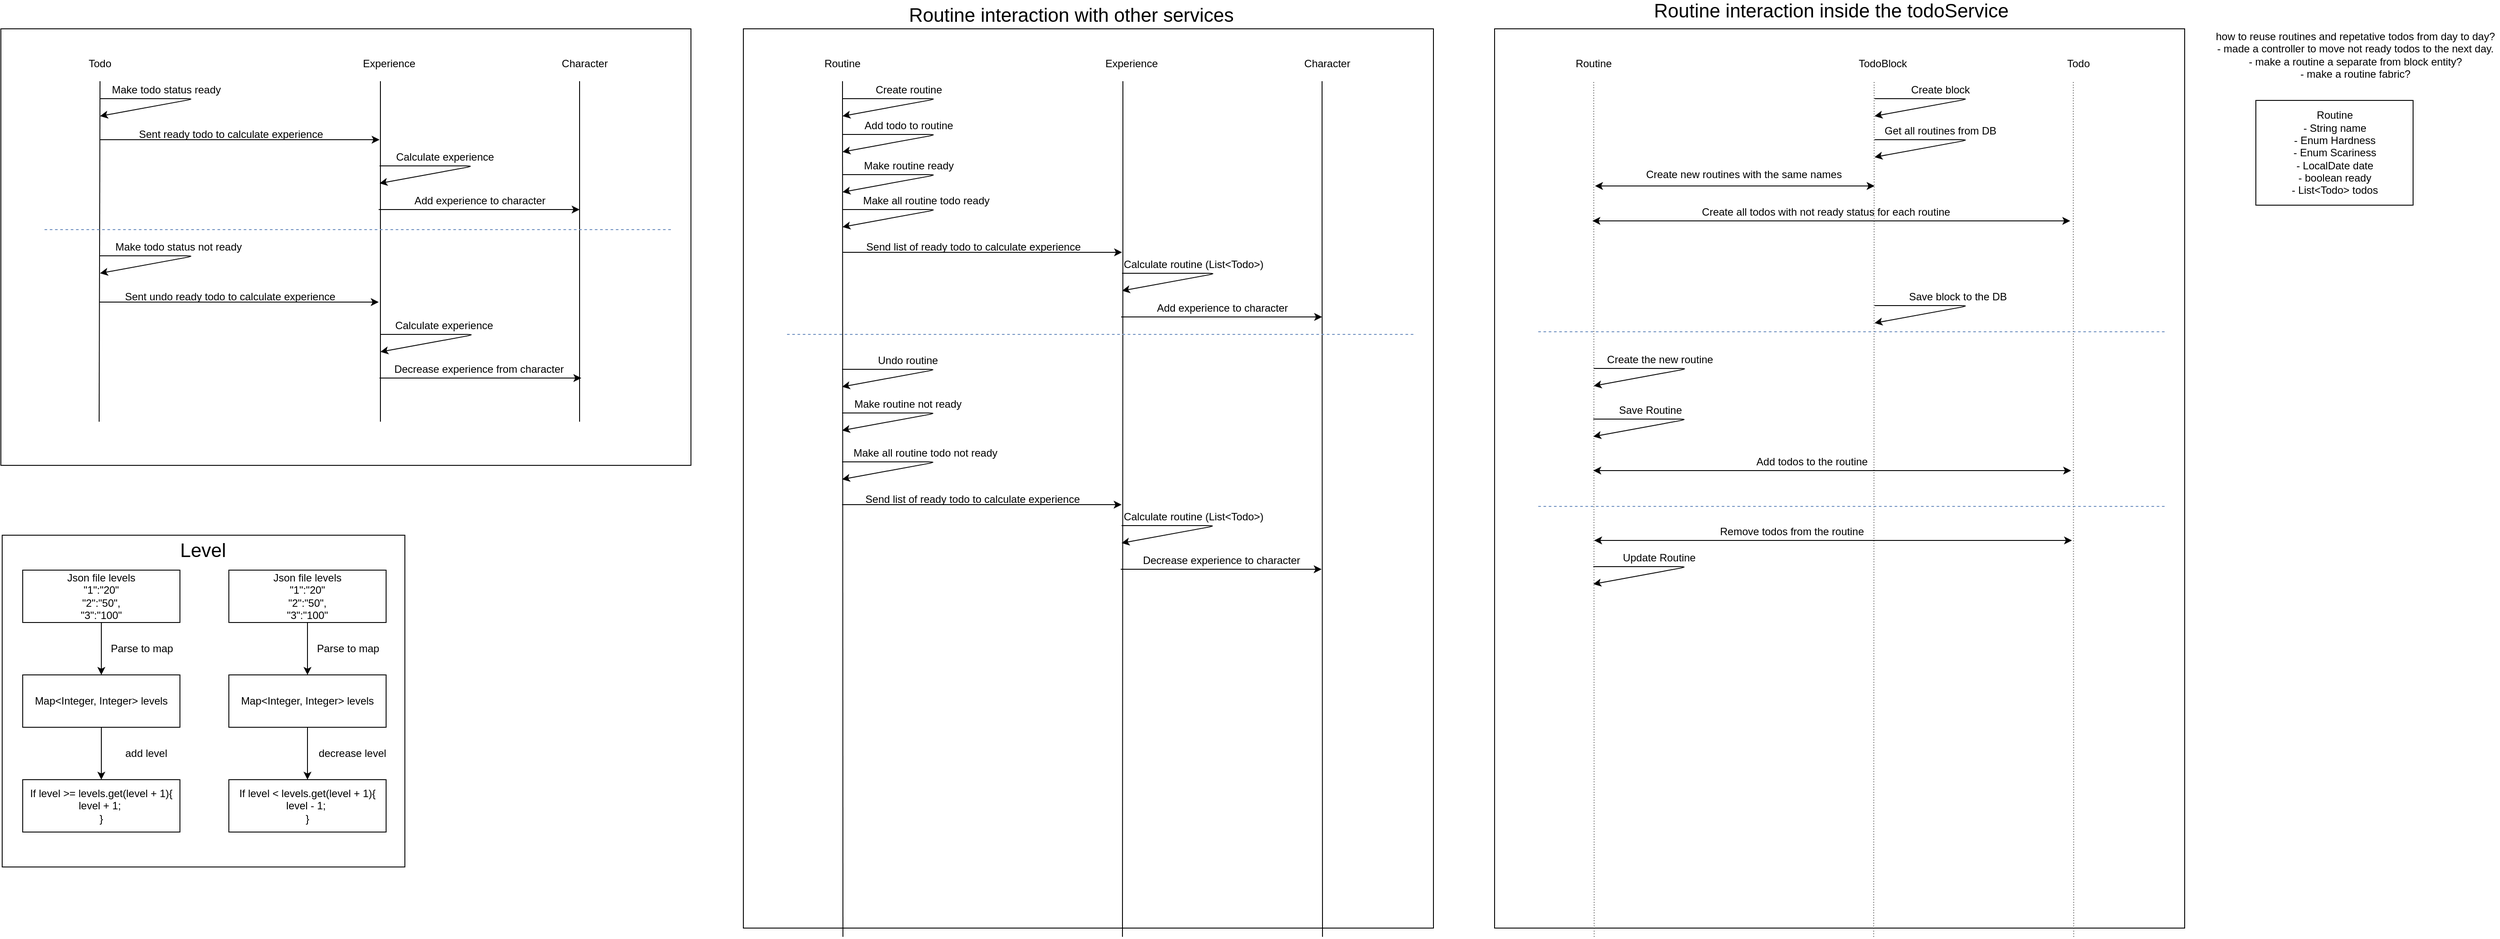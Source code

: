 <mxfile version="12.9.5" type="github">
  <diagram id="72BcZR0rlZjfZ5FAyjgI" name="Page-1">
    <mxGraphModel dx="1939" dy="609" grid="1" gridSize="10" guides="1" tooltips="1" connect="1" arrows="1" fold="1" page="1" pageScale="1" pageWidth="850" pageHeight="1100" math="0" shadow="0">
      <root>
        <mxCell id="0" />
        <mxCell id="1" parent="0" />
        <mxCell id="xvMoqlMjp2rzaihJ2d3--21" value="" style="rounded=0;whiteSpace=wrap;html=1;" parent="1" vertex="1">
          <mxGeometry x="-818.5" y="620" width="461" height="380" as="geometry" />
        </mxCell>
        <mxCell id="khnz0ugkUXOLGg5roT6c-28" value="" style="rounded=0;whiteSpace=wrap;html=1;" parent="1" vertex="1">
          <mxGeometry x="-820" y="40" width="790" height="500" as="geometry" />
        </mxCell>
        <mxCell id="khnz0ugkUXOLGg5roT6c-2" value="" style="endArrow=none;html=1;" parent="1" edge="1">
          <mxGeometry width="50" height="50" relative="1" as="geometry">
            <mxPoint x="-707.5" y="490" as="sourcePoint" />
            <mxPoint x="-706.5" y="100" as="targetPoint" />
          </mxGeometry>
        </mxCell>
        <mxCell id="khnz0ugkUXOLGg5roT6c-3" value="" style="endArrow=none;html=1;" parent="1" edge="1">
          <mxGeometry width="50" height="50" relative="1" as="geometry">
            <mxPoint x="-385.5" y="490" as="sourcePoint" />
            <mxPoint x="-385.5" y="100" as="targetPoint" />
            <Array as="points">
              <mxPoint x="-385.5" y="247" />
            </Array>
          </mxGeometry>
        </mxCell>
        <mxCell id="khnz0ugkUXOLGg5roT6c-4" value="Todo" style="text;html=1;align=center;verticalAlign=middle;resizable=0;points=[];autosize=1;" parent="1" vertex="1">
          <mxGeometry x="-727.5" y="70" width="40" height="20" as="geometry" />
        </mxCell>
        <mxCell id="khnz0ugkUXOLGg5roT6c-5" value="Experience" style="text;html=1;align=center;verticalAlign=middle;resizable=0;points=[];autosize=1;" parent="1" vertex="1">
          <mxGeometry x="-416.5" y="70" width="80" height="20" as="geometry" />
        </mxCell>
        <mxCell id="khnz0ugkUXOLGg5roT6c-6" value="" style="endArrow=classic;html=1;" parent="1" edge="1">
          <mxGeometry width="50" height="50" relative="1" as="geometry">
            <mxPoint x="-706.5" y="167" as="sourcePoint" />
            <mxPoint x="-386.5" y="167" as="targetPoint" />
          </mxGeometry>
        </mxCell>
        <mxCell id="khnz0ugkUXOLGg5roT6c-7" value="Sent ready todo to calculate experience" style="text;html=1;align=center;verticalAlign=middle;resizable=0;points=[];autosize=1;" parent="1" vertex="1">
          <mxGeometry x="-672.5" y="151" width="230" height="20" as="geometry" />
        </mxCell>
        <mxCell id="khnz0ugkUXOLGg5roT6c-8" value="" style="endArrow=classic;html=1;" parent="1" edge="1">
          <mxGeometry width="50" height="50" relative="1" as="geometry">
            <mxPoint x="-386.5" y="197" as="sourcePoint" />
            <mxPoint x="-386.5" y="217" as="targetPoint" />
            <Array as="points">
              <mxPoint x="-277.5" y="197" />
            </Array>
          </mxGeometry>
        </mxCell>
        <mxCell id="khnz0ugkUXOLGg5roT6c-9" value="" style="endArrow=none;html=1;" parent="1" edge="1">
          <mxGeometry width="50" height="50" relative="1" as="geometry">
            <mxPoint x="-157.5" y="490" as="sourcePoint" />
            <mxPoint x="-157.5" y="100" as="targetPoint" />
            <Array as="points">
              <mxPoint x="-157.5" y="247" />
            </Array>
          </mxGeometry>
        </mxCell>
        <mxCell id="khnz0ugkUXOLGg5roT6c-10" value="Character" style="text;html=1;align=center;verticalAlign=middle;resizable=0;points=[];autosize=1;" parent="1" vertex="1">
          <mxGeometry x="-187.5" y="70" width="70" height="20" as="geometry" />
        </mxCell>
        <mxCell id="khnz0ugkUXOLGg5roT6c-11" value="Calculate experience" style="text;html=1;align=center;verticalAlign=middle;resizable=0;points=[];autosize=1;" parent="1" vertex="1">
          <mxGeometry x="-377.5" y="177" width="130" height="20" as="geometry" />
        </mxCell>
        <mxCell id="khnz0ugkUXOLGg5roT6c-12" value="" style="endArrow=classic;html=1;" parent="1" edge="1">
          <mxGeometry width="50" height="50" relative="1" as="geometry">
            <mxPoint x="-387.5" y="247" as="sourcePoint" />
            <mxPoint x="-157.5" y="247" as="targetPoint" />
          </mxGeometry>
        </mxCell>
        <mxCell id="khnz0ugkUXOLGg5roT6c-13" value="Add experience to character" style="text;html=1;align=center;verticalAlign=middle;resizable=0;points=[];autosize=1;" parent="1" vertex="1">
          <mxGeometry x="-357.5" y="227" width="170" height="20" as="geometry" />
        </mxCell>
        <mxCell id="khnz0ugkUXOLGg5roT6c-14" value="" style="endArrow=classic;html=1;" parent="1" edge="1">
          <mxGeometry width="50" height="50" relative="1" as="geometry">
            <mxPoint x="-707.5" y="353" as="sourcePoint" />
            <mxPoint x="-387.5" y="353" as="targetPoint" />
          </mxGeometry>
        </mxCell>
        <mxCell id="khnz0ugkUXOLGg5roT6c-15" value="Sent undo ready todo to calculate experience" style="text;html=1;align=center;verticalAlign=middle;resizable=0;points=[];autosize=1;" parent="1" vertex="1">
          <mxGeometry x="-688.5" y="337" width="260" height="20" as="geometry" />
        </mxCell>
        <mxCell id="khnz0ugkUXOLGg5roT6c-16" value="" style="endArrow=classic;html=1;" parent="1" edge="1">
          <mxGeometry width="50" height="50" relative="1" as="geometry">
            <mxPoint x="-385.5" y="390" as="sourcePoint" />
            <mxPoint x="-385.5" y="410" as="targetPoint" />
            <Array as="points">
              <mxPoint x="-276.5" y="390" />
            </Array>
          </mxGeometry>
        </mxCell>
        <mxCell id="khnz0ugkUXOLGg5roT6c-17" value="Calculate experience" style="text;html=1;align=center;verticalAlign=middle;resizable=0;points=[];autosize=1;" parent="1" vertex="1">
          <mxGeometry x="-378.5" y="370" width="130" height="20" as="geometry" />
        </mxCell>
        <mxCell id="khnz0ugkUXOLGg5roT6c-18" value="" style="endArrow=classic;html=1;" parent="1" edge="1">
          <mxGeometry width="50" height="50" relative="1" as="geometry">
            <mxPoint x="-386.5" y="440" as="sourcePoint" />
            <mxPoint x="-155.5" y="440" as="targetPoint" />
          </mxGeometry>
        </mxCell>
        <mxCell id="khnz0ugkUXOLGg5roT6c-19" value="Decrease experience from character" style="text;html=1;align=center;verticalAlign=middle;resizable=0;points=[];autosize=1;" parent="1" vertex="1">
          <mxGeometry x="-378.5" y="420" width="210" height="20" as="geometry" />
        </mxCell>
        <mxCell id="khnz0ugkUXOLGg5roT6c-20" value="Make todo status ready" style="text;html=1;align=center;verticalAlign=middle;resizable=0;points=[];autosize=1;" parent="1" vertex="1">
          <mxGeometry x="-701.5" y="100" width="140" height="20" as="geometry" />
        </mxCell>
        <mxCell id="khnz0ugkUXOLGg5roT6c-21" value="" style="endArrow=classic;html=1;" parent="1" edge="1">
          <mxGeometry width="50" height="50" relative="1" as="geometry">
            <mxPoint x="-706.5" y="120" as="sourcePoint" />
            <mxPoint x="-706.5" y="140" as="targetPoint" />
            <Array as="points">
              <mxPoint x="-597.5" y="120" />
            </Array>
          </mxGeometry>
        </mxCell>
        <mxCell id="khnz0ugkUXOLGg5roT6c-22" value="Make todo status not ready" style="text;html=1;align=center;verticalAlign=middle;resizable=0;points=[];autosize=1;" parent="1" vertex="1">
          <mxGeometry x="-697.5" y="280" width="160" height="20" as="geometry" />
        </mxCell>
        <mxCell id="khnz0ugkUXOLGg5roT6c-23" value="" style="endArrow=classic;html=1;" parent="1" edge="1">
          <mxGeometry width="50" height="50" relative="1" as="geometry">
            <mxPoint x="-706.5" y="300" as="sourcePoint" />
            <mxPoint x="-706.5" y="320" as="targetPoint" />
            <Array as="points">
              <mxPoint x="-597.5" y="300" />
            </Array>
          </mxGeometry>
        </mxCell>
        <mxCell id="khnz0ugkUXOLGg5roT6c-24" value="" style="endArrow=none;dashed=1;html=1;fillColor=#dae8fc;strokeColor=#6c8ebf;" parent="1" edge="1">
          <mxGeometry width="50" height="50" relative="1" as="geometry">
            <mxPoint x="-770" y="270" as="sourcePoint" />
            <mxPoint x="-50" y="270" as="targetPoint" />
          </mxGeometry>
        </mxCell>
        <mxCell id="xvMoqlMjp2rzaihJ2d3--9" value="" style="edgeStyle=orthogonalEdgeStyle;rounded=0;orthogonalLoop=1;jettySize=auto;html=1;" parent="1" source="xvMoqlMjp2rzaihJ2d3--1" target="xvMoqlMjp2rzaihJ2d3--5" edge="1">
          <mxGeometry relative="1" as="geometry" />
        </mxCell>
        <mxCell id="xvMoqlMjp2rzaihJ2d3--1" value="Map&amp;lt;Integer, Integer&amp;gt; levels" style="rounded=0;whiteSpace=wrap;html=1;" parent="1" vertex="1">
          <mxGeometry x="-795" y="780" width="180" height="60" as="geometry" />
        </mxCell>
        <mxCell id="xvMoqlMjp2rzaihJ2d3--4" value="&lt;font style=&quot;font-size: 22px&quot;&gt;Level&lt;/font&gt;" style="text;html=1;align=center;verticalAlign=middle;resizable=0;points=[];autosize=1;" parent="1" vertex="1">
          <mxGeometry x="-624" y="628" width="70" height="20" as="geometry" />
        </mxCell>
        <mxCell id="xvMoqlMjp2rzaihJ2d3--5" value="If level &amp;gt;= levels.get(level + 1){&lt;br&gt;level + 1;&amp;nbsp;&lt;br&gt;}" style="rounded=0;whiteSpace=wrap;html=1;" parent="1" vertex="1">
          <mxGeometry x="-795" y="900" width="180" height="60" as="geometry" />
        </mxCell>
        <mxCell id="xvMoqlMjp2rzaihJ2d3--7" value="" style="edgeStyle=orthogonalEdgeStyle;rounded=0;orthogonalLoop=1;jettySize=auto;html=1;" parent="1" source="xvMoqlMjp2rzaihJ2d3--6" target="xvMoqlMjp2rzaihJ2d3--1" edge="1">
          <mxGeometry relative="1" as="geometry" />
        </mxCell>
        <mxCell id="xvMoqlMjp2rzaihJ2d3--6" value="Json file levels&lt;br&gt;&quot;1&quot;:&quot;20&quot;&lt;br&gt;&quot;2&quot;:&quot;50&quot;,&lt;br&gt;&quot;3&quot;:&quot;100&quot;" style="rounded=0;whiteSpace=wrap;html=1;" parent="1" vertex="1">
          <mxGeometry x="-795" y="660" width="180" height="60" as="geometry" />
        </mxCell>
        <mxCell id="xvMoqlMjp2rzaihJ2d3--8" value="Parse to map" style="text;html=1;align=center;verticalAlign=middle;resizable=0;points=[];autosize=1;" parent="1" vertex="1">
          <mxGeometry x="-704.5" y="740" width="90" height="20" as="geometry" />
        </mxCell>
        <mxCell id="xvMoqlMjp2rzaihJ2d3--11" value="add level" style="text;html=1;align=center;verticalAlign=middle;resizable=0;points=[];autosize=1;" parent="1" vertex="1">
          <mxGeometry x="-684" y="860" width="60" height="20" as="geometry" />
        </mxCell>
        <mxCell id="xvMoqlMjp2rzaihJ2d3--12" value="" style="edgeStyle=orthogonalEdgeStyle;rounded=0;orthogonalLoop=1;jettySize=auto;html=1;" parent="1" source="xvMoqlMjp2rzaihJ2d3--13" target="xvMoqlMjp2rzaihJ2d3--15" edge="1">
          <mxGeometry relative="1" as="geometry" />
        </mxCell>
        <mxCell id="xvMoqlMjp2rzaihJ2d3--13" value="Map&amp;lt;Integer, Integer&amp;gt; levels" style="rounded=0;whiteSpace=wrap;html=1;" parent="1" vertex="1">
          <mxGeometry x="-559" y="780" width="180" height="60" as="geometry" />
        </mxCell>
        <mxCell id="xvMoqlMjp2rzaihJ2d3--15" value="If level &amp;lt; levels.get(level + 1){&lt;br&gt;level - 1;&amp;nbsp;&lt;br&gt;}" style="rounded=0;whiteSpace=wrap;html=1;" parent="1" vertex="1">
          <mxGeometry x="-559" y="900" width="180" height="60" as="geometry" />
        </mxCell>
        <mxCell id="xvMoqlMjp2rzaihJ2d3--16" value="" style="edgeStyle=orthogonalEdgeStyle;rounded=0;orthogonalLoop=1;jettySize=auto;html=1;" parent="1" source="xvMoqlMjp2rzaihJ2d3--17" target="xvMoqlMjp2rzaihJ2d3--13" edge="1">
          <mxGeometry relative="1" as="geometry" />
        </mxCell>
        <mxCell id="xvMoqlMjp2rzaihJ2d3--17" value="Json file levels&lt;br&gt;&quot;1&quot;:&quot;20&quot;&lt;br&gt;&quot;2&quot;:&quot;50&quot;,&lt;br&gt;&quot;3&quot;:&quot;100&quot;" style="rounded=0;whiteSpace=wrap;html=1;" parent="1" vertex="1">
          <mxGeometry x="-559" y="660" width="180" height="60" as="geometry" />
        </mxCell>
        <mxCell id="xvMoqlMjp2rzaihJ2d3--18" value="Parse to map" style="text;html=1;align=center;verticalAlign=middle;resizable=0;points=[];autosize=1;" parent="1" vertex="1">
          <mxGeometry x="-468.5" y="740" width="90" height="20" as="geometry" />
        </mxCell>
        <mxCell id="xvMoqlMjp2rzaihJ2d3--19" value="decrease level" style="text;html=1;align=center;verticalAlign=middle;resizable=0;points=[];autosize=1;" parent="1" vertex="1">
          <mxGeometry x="-463" y="860" width="90" height="20" as="geometry" />
        </mxCell>
        <mxCell id="xvMoqlMjp2rzaihJ2d3--22" value="&lt;div&gt;how to reuse routines and repetative todos from day to day? &lt;br&gt;&lt;/div&gt;&lt;div&gt;- made a controller to move not ready todos to the next day.&lt;/div&gt;&lt;div&gt;- make a routine a separate from block entity? &lt;br&gt;&lt;/div&gt;&lt;div&gt;- make a routine fabric? &lt;br&gt;&lt;/div&gt;" style="text;html=1;align=center;verticalAlign=middle;resizable=0;points=[];autosize=1;" parent="1" vertex="1">
          <mxGeometry x="1710" y="40" width="330" height="60" as="geometry" />
        </mxCell>
        <mxCell id="MWekD1bT6eHtkvow1qM9-3" value="" style="rounded=0;whiteSpace=wrap;html=1;" parent="1" vertex="1">
          <mxGeometry x="30" y="40" width="790" height="1030" as="geometry" />
        </mxCell>
        <mxCell id="MWekD1bT6eHtkvow1qM9-4" value="" style="endArrow=none;html=1;" parent="1" edge="1">
          <mxGeometry width="50" height="50" relative="1" as="geometry">
            <mxPoint x="144" y="1080" as="sourcePoint" />
            <mxPoint x="143.5" y="100" as="targetPoint" />
          </mxGeometry>
        </mxCell>
        <mxCell id="MWekD1bT6eHtkvow1qM9-5" value="" style="endArrow=none;html=1;" parent="1" edge="1">
          <mxGeometry width="50" height="50" relative="1" as="geometry">
            <mxPoint x="464" y="1080" as="sourcePoint" />
            <mxPoint x="464.5" y="100" as="targetPoint" />
            <Array as="points">
              <mxPoint x="464.5" y="247" />
            </Array>
          </mxGeometry>
        </mxCell>
        <mxCell id="MWekD1bT6eHtkvow1qM9-6" value="Routine" style="text;html=1;align=center;verticalAlign=middle;resizable=0;points=[];autosize=1;" parent="1" vertex="1">
          <mxGeometry x="112.5" y="70" width="60" height="20" as="geometry" />
        </mxCell>
        <mxCell id="MWekD1bT6eHtkvow1qM9-7" value="Experience" style="text;html=1;align=center;verticalAlign=middle;resizable=0;points=[];autosize=1;" parent="1" vertex="1">
          <mxGeometry x="433.5" y="70" width="80" height="20" as="geometry" />
        </mxCell>
        <mxCell id="MWekD1bT6eHtkvow1qM9-8" value="" style="endArrow=classic;html=1;" parent="1" edge="1">
          <mxGeometry width="50" height="50" relative="1" as="geometry">
            <mxPoint x="143.5" y="296" as="sourcePoint" />
            <mxPoint x="463.5" y="296" as="targetPoint" />
          </mxGeometry>
        </mxCell>
        <mxCell id="MWekD1bT6eHtkvow1qM9-9" value="Send list of ready todo to calculate experience" style="text;html=1;align=center;verticalAlign=middle;resizable=0;points=[];autosize=1;" parent="1" vertex="1">
          <mxGeometry x="167.5" y="280" width="250" height="20" as="geometry" />
        </mxCell>
        <mxCell id="MWekD1bT6eHtkvow1qM9-10" value="" style="endArrow=classic;html=1;" parent="1" edge="1">
          <mxGeometry width="50" height="50" relative="1" as="geometry">
            <mxPoint x="463.5" y="320" as="sourcePoint" />
            <mxPoint x="463.5" y="340" as="targetPoint" />
            <Array as="points">
              <mxPoint x="572.5" y="320" />
            </Array>
          </mxGeometry>
        </mxCell>
        <mxCell id="MWekD1bT6eHtkvow1qM9-11" value="" style="endArrow=none;html=1;" parent="1" edge="1">
          <mxGeometry width="50" height="50" relative="1" as="geometry">
            <mxPoint x="693" y="1080" as="sourcePoint" />
            <mxPoint x="692.5" y="100" as="targetPoint" />
            <Array as="points">
              <mxPoint x="692.5" y="247" />
            </Array>
          </mxGeometry>
        </mxCell>
        <mxCell id="MWekD1bT6eHtkvow1qM9-12" value="Character" style="text;html=1;align=center;verticalAlign=middle;resizable=0;points=[];autosize=1;" parent="1" vertex="1">
          <mxGeometry x="662.5" y="70" width="70" height="20" as="geometry" />
        </mxCell>
        <mxCell id="MWekD1bT6eHtkvow1qM9-13" value="Calculate routine (List&amp;lt;Todo&amp;gt;)" style="text;html=1;align=center;verticalAlign=middle;resizable=0;points=[];autosize=1;" parent="1" vertex="1">
          <mxGeometry x="460" y="300" width="170" height="20" as="geometry" />
        </mxCell>
        <mxCell id="MWekD1bT6eHtkvow1qM9-14" value="" style="endArrow=classic;html=1;" parent="1" edge="1">
          <mxGeometry width="50" height="50" relative="1" as="geometry">
            <mxPoint x="462.5" y="370" as="sourcePoint" />
            <mxPoint x="692.5" y="370" as="targetPoint" />
          </mxGeometry>
        </mxCell>
        <mxCell id="MWekD1bT6eHtkvow1qM9-15" value="Add experience to character" style="text;html=1;align=center;verticalAlign=middle;resizable=0;points=[];autosize=1;" parent="1" vertex="1">
          <mxGeometry x="492.5" y="350" width="170" height="20" as="geometry" />
        </mxCell>
        <mxCell id="MWekD1bT6eHtkvow1qM9-22" value="Create routine" style="text;html=1;align=center;verticalAlign=middle;resizable=0;points=[];autosize=1;" parent="1" vertex="1">
          <mxGeometry x="173.5" y="100" width="90" height="20" as="geometry" />
        </mxCell>
        <mxCell id="MWekD1bT6eHtkvow1qM9-23" value="" style="endArrow=classic;html=1;" parent="1" edge="1">
          <mxGeometry width="50" height="50" relative="1" as="geometry">
            <mxPoint x="143.5" y="120" as="sourcePoint" />
            <mxPoint x="143.5" y="140" as="targetPoint" />
            <Array as="points">
              <mxPoint x="252.5" y="120" />
            </Array>
          </mxGeometry>
        </mxCell>
        <mxCell id="MWekD1bT6eHtkvow1qM9-27" value="Add todo to routine" style="text;html=1;align=center;verticalAlign=middle;resizable=0;points=[];autosize=1;" parent="1" vertex="1">
          <mxGeometry x="163.5" y="141" width="110" height="20" as="geometry" />
        </mxCell>
        <mxCell id="MWekD1bT6eHtkvow1qM9-28" value="" style="endArrow=classic;html=1;" parent="1" edge="1">
          <mxGeometry width="50" height="50" relative="1" as="geometry">
            <mxPoint x="143.5" y="161" as="sourcePoint" />
            <mxPoint x="143.5" y="181" as="targetPoint" />
            <Array as="points">
              <mxPoint x="252.5" y="161" />
            </Array>
          </mxGeometry>
        </mxCell>
        <mxCell id="MWekD1bT6eHtkvow1qM9-29" value="Make routine ready" style="text;html=1;align=center;verticalAlign=middle;resizable=0;points=[];autosize=1;" parent="1" vertex="1">
          <mxGeometry x="163.5" y="187" width="110" height="20" as="geometry" />
        </mxCell>
        <mxCell id="MWekD1bT6eHtkvow1qM9-30" value="" style="endArrow=classic;html=1;" parent="1" edge="1">
          <mxGeometry width="50" height="50" relative="1" as="geometry">
            <mxPoint x="143.5" y="207" as="sourcePoint" />
            <mxPoint x="143.5" y="227" as="targetPoint" />
            <Array as="points">
              <mxPoint x="252.5" y="207" />
            </Array>
          </mxGeometry>
        </mxCell>
        <mxCell id="MWekD1bT6eHtkvow1qM9-31" value="" style="endArrow=classic;html=1;" parent="1" edge="1">
          <mxGeometry width="50" height="50" relative="1" as="geometry">
            <mxPoint x="143.5" y="247" as="sourcePoint" />
            <mxPoint x="143.5" y="267" as="targetPoint" />
            <Array as="points">
              <mxPoint x="252.5" y="247" />
            </Array>
          </mxGeometry>
        </mxCell>
        <mxCell id="MWekD1bT6eHtkvow1qM9-32" value="Make all routine todo ready" style="text;html=1;align=center;verticalAlign=middle;resizable=0;points=[];autosize=1;" parent="1" vertex="1">
          <mxGeometry x="163.5" y="227" width="150" height="20" as="geometry" />
        </mxCell>
        <mxCell id="MWekD1bT6eHtkvow1qM9-37" value="" style="endArrow=none;dashed=1;html=1;fillColor=#dae8fc;strokeColor=#6c8ebf;" parent="1" edge="1">
          <mxGeometry width="50" height="50" relative="1" as="geometry">
            <mxPoint x="80" y="390" as="sourcePoint" />
            <mxPoint x="800" y="390" as="targetPoint" />
          </mxGeometry>
        </mxCell>
        <mxCell id="MWekD1bT6eHtkvow1qM9-42" value="" style="endArrow=classic;html=1;" parent="1" edge="1">
          <mxGeometry width="50" height="50" relative="1" as="geometry">
            <mxPoint x="143" y="585" as="sourcePoint" />
            <mxPoint x="463" y="585" as="targetPoint" />
          </mxGeometry>
        </mxCell>
        <mxCell id="MWekD1bT6eHtkvow1qM9-43" value="Send list of ready todo to calculate experience" style="text;html=1;align=center;verticalAlign=middle;resizable=0;points=[];autosize=1;" parent="1" vertex="1">
          <mxGeometry x="167" y="569" width="250" height="20" as="geometry" />
        </mxCell>
        <mxCell id="MWekD1bT6eHtkvow1qM9-44" value="" style="endArrow=classic;html=1;" parent="1" edge="1">
          <mxGeometry width="50" height="50" relative="1" as="geometry">
            <mxPoint x="463" y="609" as="sourcePoint" />
            <mxPoint x="463" y="629" as="targetPoint" />
            <Array as="points">
              <mxPoint x="572" y="609" />
            </Array>
          </mxGeometry>
        </mxCell>
        <mxCell id="MWekD1bT6eHtkvow1qM9-45" value="Calculate routine (List&amp;lt;Todo&amp;gt;)" style="text;html=1;align=center;verticalAlign=middle;resizable=0;points=[];autosize=1;" parent="1" vertex="1">
          <mxGeometry x="459.5" y="589" width="170" height="20" as="geometry" />
        </mxCell>
        <mxCell id="MWekD1bT6eHtkvow1qM9-46" value="" style="endArrow=classic;html=1;" parent="1" edge="1">
          <mxGeometry width="50" height="50" relative="1" as="geometry">
            <mxPoint x="462" y="659" as="sourcePoint" />
            <mxPoint x="692" y="659" as="targetPoint" />
          </mxGeometry>
        </mxCell>
        <mxCell id="MWekD1bT6eHtkvow1qM9-47" value="Decrease experience to character" style="text;html=1;align=center;verticalAlign=middle;resizable=0;points=[];autosize=1;" parent="1" vertex="1">
          <mxGeometry x="482" y="639" width="190" height="20" as="geometry" />
        </mxCell>
        <mxCell id="MWekD1bT6eHtkvow1qM9-48" value="Undo routine" style="text;html=1;align=center;verticalAlign=middle;resizable=0;points=[];autosize=1;" parent="1" vertex="1">
          <mxGeometry x="178" y="410" width="80" height="20" as="geometry" />
        </mxCell>
        <mxCell id="MWekD1bT6eHtkvow1qM9-49" value="" style="endArrow=classic;html=1;" parent="1" edge="1">
          <mxGeometry width="50" height="50" relative="1" as="geometry">
            <mxPoint x="143" y="430" as="sourcePoint" />
            <mxPoint x="143" y="450" as="targetPoint" />
            <Array as="points">
              <mxPoint x="252" y="430" />
            </Array>
          </mxGeometry>
        </mxCell>
        <mxCell id="MWekD1bT6eHtkvow1qM9-52" value="Make routine not ready" style="text;html=1;align=center;verticalAlign=middle;resizable=0;points=[];autosize=1;" parent="1" vertex="1">
          <mxGeometry x="153" y="460" width="130" height="20" as="geometry" />
        </mxCell>
        <mxCell id="MWekD1bT6eHtkvow1qM9-53" value="" style="endArrow=classic;html=1;" parent="1" edge="1">
          <mxGeometry width="50" height="50" relative="1" as="geometry">
            <mxPoint x="143" y="480" as="sourcePoint" />
            <mxPoint x="143" y="500" as="targetPoint" />
            <Array as="points">
              <mxPoint x="252" y="480" />
            </Array>
          </mxGeometry>
        </mxCell>
        <mxCell id="MWekD1bT6eHtkvow1qM9-54" value="" style="endArrow=classic;html=1;" parent="1" edge="1">
          <mxGeometry width="50" height="50" relative="1" as="geometry">
            <mxPoint x="143" y="536" as="sourcePoint" />
            <mxPoint x="143" y="556" as="targetPoint" />
            <Array as="points">
              <mxPoint x="252" y="536" />
            </Array>
          </mxGeometry>
        </mxCell>
        <mxCell id="MWekD1bT6eHtkvow1qM9-55" value="Make all routine todo not ready" style="text;html=1;align=center;verticalAlign=middle;resizable=0;points=[];autosize=1;" parent="1" vertex="1">
          <mxGeometry x="153" y="516" width="170" height="20" as="geometry" />
        </mxCell>
        <mxCell id="wB2bhxwX2nH6gLjDxcvd-1" value="&lt;div&gt;Routine&lt;/div&gt;&lt;div&gt;- String name&lt;/div&gt;&lt;div&gt;- Enum Hardness&lt;/div&gt;&lt;div&gt;- Enum Scariness&lt;/div&gt;&lt;div&gt;- LocalDate date&lt;br&gt;&lt;/div&gt;&lt;div&gt;- boolean ready&lt;br&gt;&lt;/div&gt;&lt;div&gt;- List&amp;lt;Todo&amp;gt; todos&lt;br&gt;&lt;/div&gt;" style="rounded=0;whiteSpace=wrap;html=1;" vertex="1" parent="1">
          <mxGeometry x="1761.5" y="122" width="180" height="120" as="geometry" />
        </mxCell>
        <mxCell id="wB2bhxwX2nH6gLjDxcvd-2" value="" style="rounded=0;whiteSpace=wrap;html=1;" vertex="1" parent="1">
          <mxGeometry x="890" y="40" width="790" height="1030" as="geometry" />
        </mxCell>
        <mxCell id="wB2bhxwX2nH6gLjDxcvd-3" value="" style="endArrow=none;html=1;fillColor=#f5f5f5;strokeColor=#666666;dashed=1;dashPattern=1 2;" edge="1" parent="1">
          <mxGeometry width="50" height="50" relative="1" as="geometry">
            <mxPoint x="1004" y="1080" as="sourcePoint" />
            <mxPoint x="1003.5" y="100.0" as="targetPoint" />
          </mxGeometry>
        </mxCell>
        <mxCell id="wB2bhxwX2nH6gLjDxcvd-4" value="" style="endArrow=none;html=1;fillColor=#f5f5f5;strokeColor=#666666;dashed=1;dashPattern=1 2;" edge="1" parent="1">
          <mxGeometry width="50" height="50" relative="1" as="geometry">
            <mxPoint x="1324" y="1080" as="sourcePoint" />
            <mxPoint x="1324.5" y="100.0" as="targetPoint" />
            <Array as="points">
              <mxPoint x="1324.5" y="247" />
            </Array>
          </mxGeometry>
        </mxCell>
        <mxCell id="wB2bhxwX2nH6gLjDxcvd-5" value="Routine" style="text;html=1;align=center;verticalAlign=middle;resizable=0;points=[];autosize=1;" vertex="1" parent="1">
          <mxGeometry x="972.5" y="70" width="60" height="20" as="geometry" />
        </mxCell>
        <mxCell id="wB2bhxwX2nH6gLjDxcvd-6" value="TodoBlock" style="text;html=1;align=center;verticalAlign=middle;resizable=0;points=[];autosize=1;" vertex="1" parent="1">
          <mxGeometry x="1298.5" y="70" width="70" height="20" as="geometry" />
        </mxCell>
        <mxCell id="wB2bhxwX2nH6gLjDxcvd-10" value="" style="endArrow=none;html=1;fillColor=#f5f5f5;strokeColor=#666666;dashed=1;dashPattern=1 2;" edge="1" parent="1">
          <mxGeometry width="50" height="50" relative="1" as="geometry">
            <mxPoint x="1553" y="1080" as="sourcePoint" />
            <mxPoint x="1552.5" y="100.0" as="targetPoint" />
            <Array as="points">
              <mxPoint x="1552.5" y="247" />
            </Array>
          </mxGeometry>
        </mxCell>
        <mxCell id="wB2bhxwX2nH6gLjDxcvd-11" value="Todo" style="text;html=1;align=center;verticalAlign=middle;resizable=0;points=[];autosize=1;" vertex="1" parent="1">
          <mxGeometry x="1537.5" y="70" width="40" height="20" as="geometry" />
        </mxCell>
        <mxCell id="wB2bhxwX2nH6gLjDxcvd-16" value="" style="endArrow=classic;html=1;" edge="1" parent="1">
          <mxGeometry width="50" height="50" relative="1" as="geometry">
            <mxPoint x="1003.5" y="429.0" as="sourcePoint" />
            <mxPoint x="1003.5" y="449.0" as="targetPoint" />
            <Array as="points">
              <mxPoint x="1112.5" y="429" />
            </Array>
          </mxGeometry>
        </mxCell>
        <mxCell id="wB2bhxwX2nH6gLjDxcvd-17" value="Create the new routine" style="text;html=1;align=center;verticalAlign=middle;resizable=0;points=[];autosize=1;" vertex="1" parent="1">
          <mxGeometry x="1013.5" y="409" width="130" height="20" as="geometry" />
        </mxCell>
        <mxCell id="wB2bhxwX2nH6gLjDxcvd-22" value="Add todos to the routine" style="text;html=1;align=center;verticalAlign=middle;resizable=0;points=[];autosize=1;" vertex="1" parent="1">
          <mxGeometry x="1183" y="526" width="140" height="20" as="geometry" />
        </mxCell>
        <mxCell id="wB2bhxwX2nH6gLjDxcvd-23" value="" style="endArrow=none;dashed=1;html=1;fillColor=#dae8fc;strokeColor=#6c8ebf;" edge="1" parent="1">
          <mxGeometry width="50" height="50" relative="1" as="geometry">
            <mxPoint x="940" y="387" as="sourcePoint" />
            <mxPoint x="1660" y="387" as="targetPoint" />
          </mxGeometry>
        </mxCell>
        <mxCell id="wB2bhxwX2nH6gLjDxcvd-30" value="Save Routine" style="text;html=1;align=center;verticalAlign=middle;resizable=0;points=[];autosize=1;" vertex="1" parent="1">
          <mxGeometry x="1023" y="467" width="90" height="20" as="geometry" />
        </mxCell>
        <mxCell id="wB2bhxwX2nH6gLjDxcvd-31" value="" style="endArrow=classic;html=1;" edge="1" parent="1">
          <mxGeometry width="50" height="50" relative="1" as="geometry">
            <mxPoint x="1003" y="487" as="sourcePoint" />
            <mxPoint x="1003" y="507" as="targetPoint" />
            <Array as="points">
              <mxPoint x="1112" y="487" />
            </Array>
          </mxGeometry>
        </mxCell>
        <mxCell id="wB2bhxwX2nH6gLjDxcvd-32" value="Update Routine" style="text;html=1;align=center;verticalAlign=middle;resizable=0;points=[];autosize=1;" vertex="1" parent="1">
          <mxGeometry x="1028" y="636" width="100" height="20" as="geometry" />
        </mxCell>
        <mxCell id="wB2bhxwX2nH6gLjDxcvd-33" value="" style="endArrow=classic;html=1;" edge="1" parent="1">
          <mxGeometry width="50" height="50" relative="1" as="geometry">
            <mxPoint x="1003" y="656" as="sourcePoint" />
            <mxPoint x="1003" y="676" as="targetPoint" />
            <Array as="points">
              <mxPoint x="1112" y="656" />
            </Array>
          </mxGeometry>
        </mxCell>
        <mxCell id="wB2bhxwX2nH6gLjDxcvd-36" value="&lt;font style=&quot;font-size: 22px&quot;&gt;Routine interaction with other services&lt;/font&gt;" style="text;html=1;align=center;verticalAlign=middle;resizable=0;points=[];autosize=1;" vertex="1" parent="1">
          <mxGeometry x="210" y="15" width="390" height="20" as="geometry" />
        </mxCell>
        <mxCell id="wB2bhxwX2nH6gLjDxcvd-37" value="&lt;font style=&quot;font-size: 22px&quot;&gt;Routine interaction inside the todoService&lt;br&gt;&lt;/font&gt;" style="text;html=1;align=center;verticalAlign=middle;resizable=0;points=[];autosize=1;" vertex="1" parent="1">
          <mxGeometry x="1065" y="10" width="420" height="20" as="geometry" />
        </mxCell>
        <mxCell id="wB2bhxwX2nH6gLjDxcvd-38" value="" style="endArrow=classic;html=1;" edge="1" parent="1">
          <mxGeometry width="50" height="50" relative="1" as="geometry">
            <mxPoint x="1325" y="120.0" as="sourcePoint" />
            <mxPoint x="1325" y="140.0" as="targetPoint" />
            <Array as="points">
              <mxPoint x="1434" y="120" />
            </Array>
          </mxGeometry>
        </mxCell>
        <mxCell id="wB2bhxwX2nH6gLjDxcvd-39" value="Create block" style="text;html=1;align=center;verticalAlign=middle;resizable=0;points=[];autosize=1;" vertex="1" parent="1">
          <mxGeometry x="1360" y="100" width="80" height="20" as="geometry" />
        </mxCell>
        <mxCell id="wB2bhxwX2nH6gLjDxcvd-45" value="" style="endArrow=classic;html=1;startArrow=classic;startFill=1;" edge="1" parent="1">
          <mxGeometry width="50" height="50" relative="1" as="geometry">
            <mxPoint x="1325" y="220" as="sourcePoint" />
            <mxPoint x="1005" y="220" as="targetPoint" />
          </mxGeometry>
        </mxCell>
        <mxCell id="wB2bhxwX2nH6gLjDxcvd-47" value="Get all routines from DB" style="text;html=1;align=center;verticalAlign=middle;resizable=0;points=[];autosize=1;" vertex="1" parent="1">
          <mxGeometry x="1330" y="147" width="140" height="20" as="geometry" />
        </mxCell>
        <mxCell id="wB2bhxwX2nH6gLjDxcvd-48" value="" style="endArrow=classic;html=1;" edge="1" parent="1">
          <mxGeometry width="50" height="50" relative="1" as="geometry">
            <mxPoint x="1325" y="167.0" as="sourcePoint" />
            <mxPoint x="1325" y="187.0" as="targetPoint" />
            <Array as="points">
              <mxPoint x="1434" y="167" />
            </Array>
          </mxGeometry>
        </mxCell>
        <mxCell id="wB2bhxwX2nH6gLjDxcvd-51" value="Create new routines with the same names" style="text;html=1;align=center;verticalAlign=middle;resizable=0;points=[];autosize=1;" vertex="1" parent="1">
          <mxGeometry x="1055" y="197" width="240" height="20" as="geometry" />
        </mxCell>
        <mxCell id="wB2bhxwX2nH6gLjDxcvd-53" value="" style="endArrow=classic;html=1;" edge="1" parent="1">
          <mxGeometry width="50" height="50" relative="1" as="geometry">
            <mxPoint x="1325" y="357.0" as="sourcePoint" />
            <mxPoint x="1325" y="377.0" as="targetPoint" />
            <Array as="points">
              <mxPoint x="1434" y="357" />
            </Array>
          </mxGeometry>
        </mxCell>
        <mxCell id="wB2bhxwX2nH6gLjDxcvd-54" value="Save block to the DB" style="text;html=1;align=center;verticalAlign=middle;resizable=0;points=[];autosize=1;" vertex="1" parent="1">
          <mxGeometry x="1360" y="337" width="120" height="20" as="geometry" />
        </mxCell>
        <mxCell id="wB2bhxwX2nH6gLjDxcvd-57" value="" style="endArrow=none;dashed=1;html=1;fillColor=#dae8fc;strokeColor=#6c8ebf;" edge="1" parent="1">
          <mxGeometry width="50" height="50" relative="1" as="geometry">
            <mxPoint x="940" y="587" as="sourcePoint" />
            <mxPoint x="1660" y="587" as="targetPoint" />
          </mxGeometry>
        </mxCell>
        <mxCell id="wB2bhxwX2nH6gLjDxcvd-60" value="" style="endArrow=classic;html=1;startArrow=classic;startFill=1;" edge="1" parent="1">
          <mxGeometry width="50" height="50" relative="1" as="geometry">
            <mxPoint x="1551" y="626" as="sourcePoint" />
            <mxPoint x="1004" y="626" as="targetPoint" />
          </mxGeometry>
        </mxCell>
        <mxCell id="wB2bhxwX2nH6gLjDxcvd-62" value="" style="endArrow=classic;html=1;startArrow=classic;startFill=1;" edge="1" parent="1">
          <mxGeometry width="50" height="50" relative="1" as="geometry">
            <mxPoint x="1550" y="546" as="sourcePoint" />
            <mxPoint x="1003" y="546" as="targetPoint" />
          </mxGeometry>
        </mxCell>
        <mxCell id="wB2bhxwX2nH6gLjDxcvd-63" value="Remove todos from the routine" style="text;html=1;align=center;verticalAlign=middle;resizable=0;points=[];autosize=1;" vertex="1" parent="1">
          <mxGeometry x="1139.5" y="606" width="180" height="20" as="geometry" />
        </mxCell>
        <mxCell id="wB2bhxwX2nH6gLjDxcvd-66" value="" style="endArrow=classic;html=1;startArrow=classic;startFill=1;" edge="1" parent="1">
          <mxGeometry width="50" height="50" relative="1" as="geometry">
            <mxPoint x="1549" y="260" as="sourcePoint" />
            <mxPoint x="1002" y="260" as="targetPoint" />
          </mxGeometry>
        </mxCell>
        <mxCell id="wB2bhxwX2nH6gLjDxcvd-67" value="Create all todos with not ready status for each routine" style="text;html=1;align=center;verticalAlign=middle;resizable=0;points=[];autosize=1;" vertex="1" parent="1">
          <mxGeometry x="1124" y="240" width="290" height="20" as="geometry" />
        </mxCell>
      </root>
    </mxGraphModel>
  </diagram>
</mxfile>
